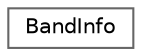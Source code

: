 digraph "Graphical Class Hierarchy"
{
 // LATEX_PDF_SIZE
  bgcolor="transparent";
  edge [fontname=Helvetica,fontsize=10,labelfontname=Helvetica,labelfontsize=10];
  node [fontname=Helvetica,fontsize=10,shape=box,height=0.2,width=0.4];
  rankdir="LR";
  Node0 [id="Node000000",label="BandInfo",height=0.2,width=0.4,color="grey40", fillcolor="white", style="filled",URL="$class_band_info.html",tooltip="Class that contains information about bands."];
}
